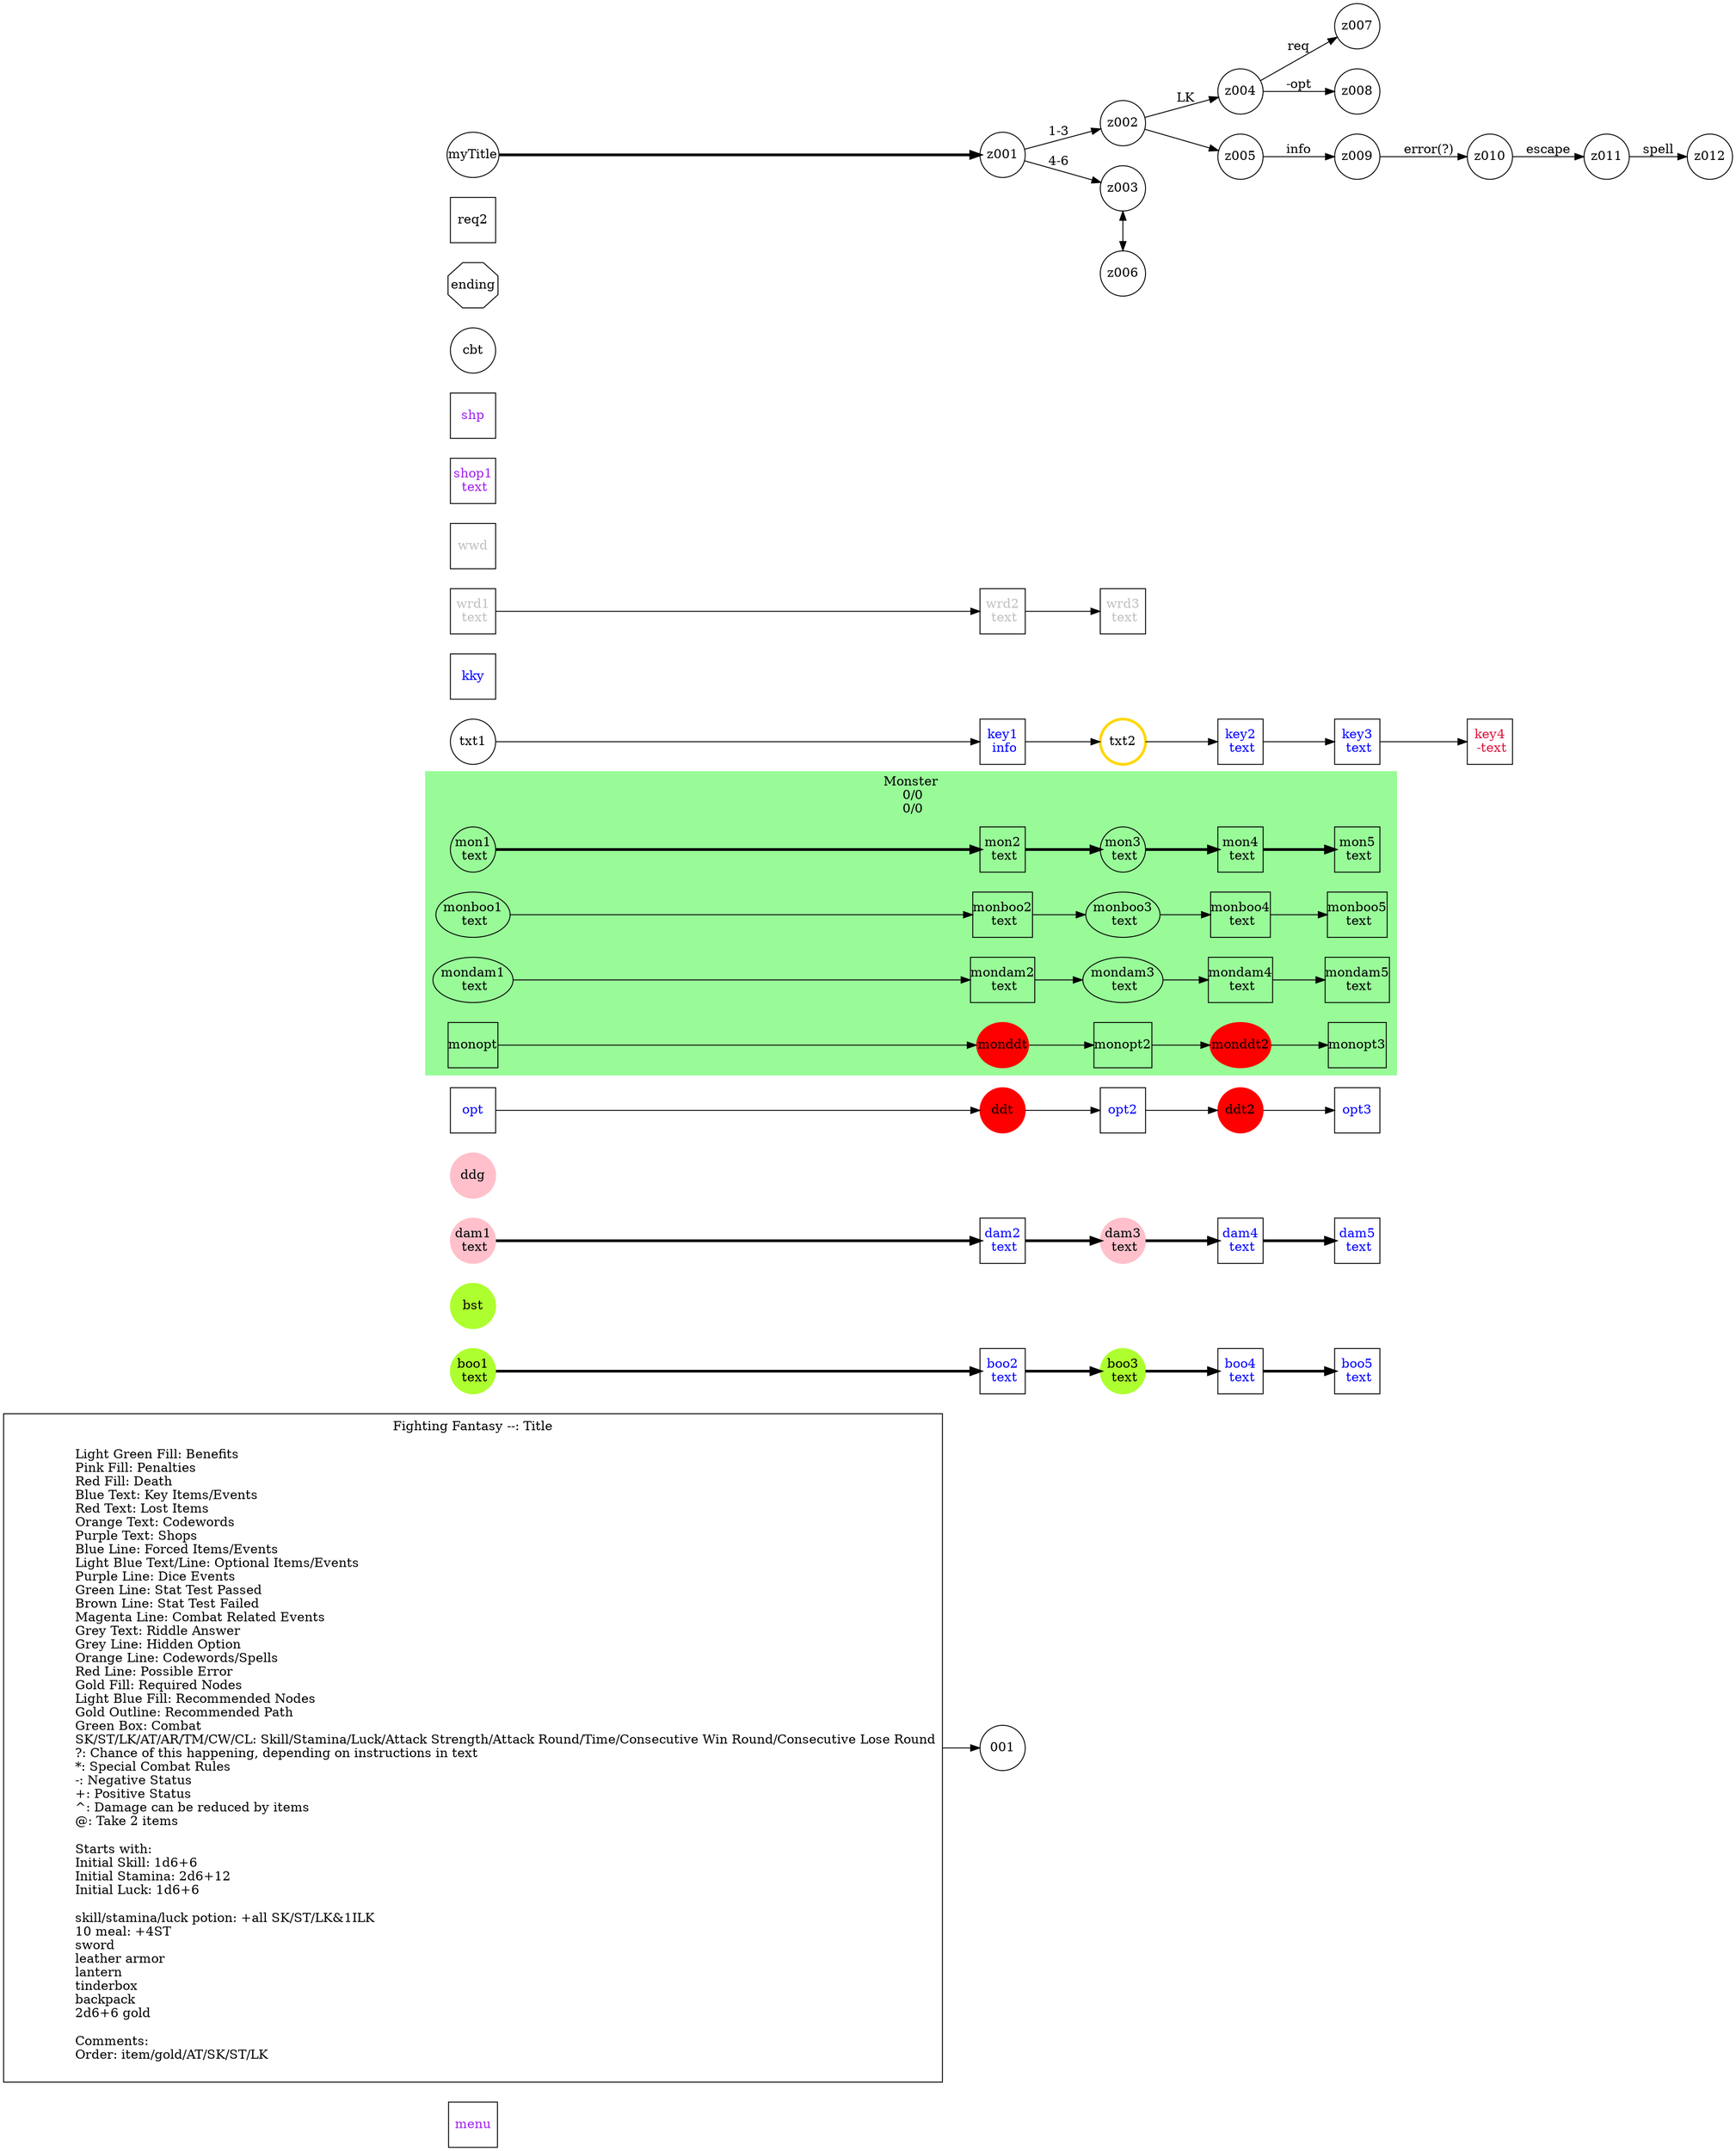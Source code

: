 digraph {
	// graph defaults
	rankdir=LR
	mclimit=50
	nodesep=.3 // changes horizontal separation of nodes
	ranksep=.4 // changes vertical separation of nodes
	node [height=.7
		width=.7
		shape=ellipse
		margin=0]
	edge[weight=5]
	stylesheet="../style.css"
	
	subgraph ShopMenu {
		node [fontcolor = "purple" shape = "rect" margin = 0.1]
		menu
	}

	// a box for a graph label
	// note that you can override the defaults set above
	title [label = "Fighting Fantasy --: Title\n\n \
		Light Green Fill: Benefits\l \
		Pink Fill: Penalties\l \
		Red Fill: Death\l \
		Blue Text: Key Items/Events\l \
		Red Text: Lost Items\l \
		Orange Text: Codewords\l \
		Purple Text: Shops\l \
		Blue Line: Forced Items/Events\l \
		Light Blue Text/Line: Optional Items/Events\l \
		Purple Line: Dice Events\l \
		Green Line: Stat Test Passed\l \
		Brown Line: Stat Test Failed\l \
		Magenta Line: Combat Related Events\l \
		Grey Text: Riddle Answer\l \
		Grey Line: Hidden Option\l \
		Orange Line: Codewords/Spells\l \
		Red Line: Possible Error\l \
		Gold Fill: Required Nodes\l \
		Light Blue Fill: Recommended Nodes\l \
		Gold Outline: Recommended Path\l \
		Green Box: Combat\l \
		SK/ST/LK/AT/AR/TM/CW/CL: Skill/Stamina/Luck/Attack Strength/Attack Round/Time/Consecutive Win Round/Consecutive Lose Round\l \
		?: Chance of this happening, depending on instructions in text\l \
		*: Special Combat Rules\l \
		-: Negative Status\l \
		+: Positive Status\l \
		^: Damage can be reduced by items\l \
		@: Take 2 items\l\l \
		Starts with:\l \
		Initial Skill: 1d6+6\l \
		Initial Stamina: 2d6+12\l \
		Initial Luck: 1d6+6\l\l \
		skill/stamina/luck potion: +all SK/ST/LK&1ILK\l \
		10 meal: +4ST\l \
		sword\l \
		leather armor\l \
		lantern\l \
		tinderbox\l \
		backpack\l \
		2d6+6 gold\l\l \
		Comments:\l \
		Order: item/gold/AT/SK/ST/LK\l \
		"
		shape = "box"
		margin = 0.1]
		
	subgraph Boost {
		node [style = "filled" color = "greenyellow"]
		boo1 [label = "\N\n text"]
		boo3 [label = "\N\n text"]
		bst
	}

	subgraph Damage {
		node [style = "filled" color = "pink"]
		dam1 [label = "\N\n text"]
		dam3 [label = "\N\n text"]
		ddg
	}
	
	subgraph Death {
		node [style = "filled" color = "red"]
		ddt
		ddt2
		monddt
		monddt2
	}

	subgraph Key_Item {
		node [fontcolor = "blue" shape = "rect"]
		key1 [label = "\N\n info" tooltip = "info text"]
		key2 [label = "\N\n text"]
		key3 [label = "\N\n text"]
		key4 [fontcolor = "crimson" label = "\N\n -text"]
		boo2 [class = "bst" label = "\N\n text"]
		boo4 [class = "bst" label = "\N\n text"]
		boo5 [class = "bst" label = "\N\n text"]
		dam2 [class = "ddg" label = "\N\n text"]
		dam4 [class = "ddg" label = "\N\n text"]
		dam5 [class = "ddg" label = "\N\n text"]
		opt
		opt2 [class = "bst"]
		opt3 [class = "bst"]
		kky
	}
	
	subgraph Key_Word {
		node [fontcolor = "grey" shape = "rect"]
		wrd1 [label = "\N\n text"]
		wrd2 [label = "\N\n text"]
		wrd3 [label = "\N\n text"]
		wwd
	}
	
	subgraph Shop {
		node [fontcolor = "purple" shape = "rect"]
		shop1 [label = "\N\n text"]
		shp
	}
	
	subgraph Combat {
		style = "filled" color = "palegreen"
		subgraph cluster_00 {
			label = "Monster\n 0/0\n 0/0"
			mon1 [label = "\N\n text"]
			mon2 [shape = "rect" class = "kky" label = "\N\n text"]
			mon3 [label = "\N\n text"]
			mon4 [shape = "rect" class = "kky" label = "\N\n text"]
			mon5 [shape = "rect" class = "kky" label = "\N\n text"]
			monboo1 [class = "bst" label = "\N\n text"]
			monboo2 [shape = "rect" class = "bst kky" label = "\N\n text"]
			monboo3 [class = "bst" label = "\N\n text"]
			monboo4 [shape = "rect" class = "bst kky" label = "\N\n text"]
			monboo5 [shape = "rect" class = "bst kky" label = "\N\n text"]
			mondam1 [class = "ddg" label = "\N\n text"]
			mondam2 [shape = "rect" class = "ddg kky" label = "\N\n text"]
			mondam3 [class = "ddg" label = "\N\n text"]
			mondam4 [shape = "rect" class = "ddg kky" label = "\N\n text"]
			mondam5 [shape = "rect" class = "ddg kky" label = "\N\n text"]
			monopt [shape = "rect" class = "bst kky"]
			monddt
			monopt2 [shape = "rect" class = "bst kky"]
			monddt2
			monopt3 [shape = "rect" class = "bst kky"]
		}
		cbt
	}

	subgraph Optional {
		node [shape = "rect" class = "opt kky"]
		opt [class = "opt kky"]
		monopt [class = "opt kky"]
		opt2 [class = "opt kky"]
		monopt2 [class = "opt kky"]
		opt3 [class = "opt kky"]
		monopt3 [class = "opt kky"]
	}
	
	subgraph Path {
		node [class = "path" penwidth = 3 color = "gold"]
		txt2
		key2 [class = "path"]
		wrd2 [class = "path"]
		key3
		wrd3
		boo3 [class = "path"]
		boo4 [class = "path bst"]
		boo5
		dam3 [class = "path"]
		dam4 [class = "path ddg"]
		dam5
		monboo3 [class = "path bst"]
		monboo4 [class = "path bst kky"]
		monboo5
		mondam3 [class = "path ddg"]
		mondam4 [class = "path ddg kky"]
		mondam5
		mon3 [class = "path"]
		mon4 [class = "path kky"]
		ddt2 [class = "path"]
		opt3 [class = "path opt kky"]
		monddt2 [class = "path"]
		monopt3 [class = "path opt kky"]
	}
	
	subgraph Required {
		node [shape = "rect" class = "req kky"]
		key3 [class = "req kky"]
		wrd3 [class = "req kky"]
		boo5 [class = "req kky"]
		dam5 [class = "req kky"]
		monboo5 [class = "req kky"]
		mondam5 [class = "req kky"]
		mon5 [class = "req kky"]
		ending [fontcolor = "black" shape = "octagon"]
	}
	
	subgraph Required2 {
		node [shape = "rect" class = "req2 kky"]
		req2 [class = "req2 kky"]
	}
	
	mon1 -> mon2 -> mon3 -> mon4 -> mon5 [penwidth = 3]
	boo1 -> boo2 -> boo3 -> boo4 -> boo5 [penwidth = 3]
	dam1 -> dam2 -> dam3 -> dam4 -> dam5 [penwidth = 3]
	txt1 -> key1 -> txt2 -> key2 -> key3 -> key4
	wrd1 -> wrd2 -> wrd3
	opt -> ddt -> opt2 -> ddt2 -> opt3
	monboo1 -> monboo2 -> monboo3 -> monboo4 -> monboo5
	mondam1 -> mondam2 -> mondam3 -> mondam4 -> mondam5
	monopt -> monddt -> monopt2 -> monddt2 -> monopt3

	myTitle -> z001 [penwidth = 3]
	z001 -> z002 [class = "dice" label = "1-3"]
	z001 -> z003 [class = "dice" label = "4-6"]
	z002 -> z004 [class = "pass" label = "LK"]
	z002 -> z005 [class = "fail"]
	z003 -> z006 [dir = "both"]
	z004 -> z007 [class = "req" label = "req"]
	z004 -> z008 [class = "opt" label = "-opt"]
	z005 -> z009 [class = "info" label = "info"]
	z009 -> z010 [class = "err" label = "error(?)"]
	z010 -> z011 [class = "cbt" label = "escape"]
	z011 -> z012 [class = "skl" label = "spell"]
	{
		rank = same
		z003
		z006
	}

	title -> 001
//	001 -> 
//	002 -> 
//	003 -> 
//	004 -> 
//	005 -> 
//	006 -> 
//	007 -> 
//	008 -> 
//	009 -> 
//	010 -> 
//	011 -> 
//	012 -> 
//	013 -> 
//	014 -> 
//	015 -> 
//	016 -> 
//	017 -> 
//	018 -> 
//	019 -> 
//	020 -> 
//	021 -> 
//	022 -> 
//	023 -> 
//	024 -> 
//	025 -> 
//	026 -> 
//	027 -> 
//	028 -> 
//	029 -> 
//	030 -> 
//	031 -> 
//	032 -> 
//	033 -> 
//	034 -> 
//	035 -> 
//	036 -> 
//	037 -> 
//	038 -> 
//	039 -> 
//	040 -> 
//	041 -> 
//	042 -> 
//	043 -> 
//	044 -> 
//	045 -> 
//	046 -> 
//	047 -> 
//	048 -> 
//	049 -> 
//	050 -> 
//	051 -> 
//	052 -> 
//	053 -> 
//	054 -> 
//	055 -> 
//	056 -> 
//	057 -> 
//	058 -> 
//	059 -> 
//	060 -> 
//	061 -> 
//	062 -> 
//	063 -> 
//	064 -> 
//	065 -> 
//	066 -> 
//	067 -> 
//	068 -> 
//	069 -> 
//	070 -> 
//	071 -> 
//	072 -> 
//	073 -> 
//	074 -> 
//	075 -> 
//	076 -> 
//	077 -> 
//	078 -> 
//	079 -> 
//	080 -> 
//	081 -> 
//	082 -> 
//	083 -> 
//	084 -> 
//	085 -> 
//	086 -> 
//	087 -> 
//	088 -> 
//	089 -> 
//	090 -> 
//	091 -> 
//	092 -> 
//	093 -> 
//	094 -> 
//	095 -> 
//	096 -> 
//	097 -> 
//	098 -> 
//	099 -> 
//	100 -> 
//	101 -> 
//	102 -> 
//	103 -> 
//	104 -> 
//	105 -> 
//	106 -> 
//	107 -> 
//	108 -> 
//	109 -> 
//	110 -> 
//	111 -> 
//	112 -> 
//	113 -> 
//	114 -> 
//	115 -> 
//	116 -> 
//	117 -> 
//	118 -> 
//	119 -> 
//	120 -> 
//	121 -> 
//	122 -> 
//	123 -> 
//	124 -> 
//	125 -> 
//	126 -> 
//	127 -> 
//	128 -> 
//	129 -> 
//	130 -> 
//	131 -> 
//	132 -> 
//	133 -> 
//	134 -> 
//	135 -> 
//	136 -> 
//	137 -> 
//	138 -> 
//	139 -> 
//	140 -> 
//	141 -> 
//	142 -> 
//	143 -> 
//	144 -> 
//	145 -> 
//	146 -> 
//	147 -> 
//	148 -> 
//	149 -> 
//	150 -> 
//	151 -> 
//	152 -> 
//	153 -> 
//	154 -> 
//	155 -> 
//	156 -> 
//	157 -> 
//	158 -> 
//	159 -> 
//	160 -> 
//	161 -> 
//	162 -> 
//	163 -> 
//	164 -> 
//	165 -> 
//	166 -> 
//	167 -> 
//	168 -> 
//	169 -> 
//	170 -> 
//	171 -> 
//	172 -> 
//	173 -> 
//	174 -> 
//	175 -> 
//	176 -> 
//	177 -> 
//	178 -> 
//	179 -> 
//	180 -> 
//	181 -> 
//	182 -> 
//	183 -> 
//	184 -> 
//	185 -> 
//	186 -> 
//	187 -> 
//	188 -> 
//	189 -> 
//	190 -> 
//	191 -> 
//	192 -> 
//	193 -> 
//	194 -> 
//	195 -> 
//	196 -> 
//	197 -> 
//	198 -> 
//	199 -> 
//	200 -> 
//	201 -> 
//	202 -> 
//	203 -> 
//	204 -> 
//	205 -> 
//	206 -> 
//	207 -> 
//	208 -> 
//	209 -> 
//	210 -> 
//	211 -> 
//	212 -> 
//	213 -> 
//	214 -> 
//	215 -> 
//	216 -> 
//	217 -> 
//	218 -> 
//	219 -> 
//	220 -> 
//	221 -> 
//	222 -> 
//	223 -> 
//	224 -> 
//	225 -> 
//	226 -> 
//	227 -> 
//	228 -> 
//	229 -> 
//	230 -> 
//	231 -> 
//	232 -> 
//	233 -> 
//	234 -> 
//	235 -> 
//	236 -> 
//	237 -> 
//	238 -> 
//	239 -> 
//	240 -> 
//	241 -> 
//	242 -> 
//	243 -> 
//	244 -> 
//	245 -> 
//	246 -> 
//	247 -> 
//	248 -> 
//	249 -> 
//	250 -> 
//	251 -> 
//	252 -> 
//	253 -> 
//	254 -> 
//	255 -> 
//	256 -> 
//	257 -> 
//	258 -> 
//	259 -> 
//	260 -> 
//	261 -> 
//	262 -> 
//	263 -> 
//	264 -> 
//	265 -> 
//	266 -> 
//	267 -> 
//	268 -> 
//	269 -> 
//	270 -> 
//	271 -> 
//	272 -> 
//	273 -> 
//	274 -> 
//	275 -> 
//	276 -> 
//	277 -> 
//	278 -> 
//	279 -> 
//	280 -> 
//	281 -> 
//	282 -> 
//	283 -> 
//	284 -> 
//	285 -> 
//	286 -> 
//	287 -> 
//	288 -> 
//	289 -> 
//	290 -> 
//	291 -> 
//	292 -> 
//	293 -> 
//	294 -> 
//	295 -> 
//	296 -> 
//	297 -> 
//	298 -> 
//	299 -> 
//	300 -> 
//	301 -> 
//	302 -> 
//	303 -> 
//	304 -> 
//	305 -> 
//	306 -> 
//	307 -> 
//	308 -> 
//	309 -> 
//	310 -> 
//	311 -> 
//	312 -> 
//	313 -> 
//	314 -> 
//	315 -> 
//	316 -> 
//	317 -> 
//	318 -> 
//	319 -> 
//	320 -> 
//	321 -> 
//	322 -> 
//	323 -> 
//	324 -> 
//	325 -> 
//	326 -> 
//	327 -> 
//	328 -> 
//	329 -> 
//	330 -> 
//	331 -> 
//	332 -> 
//	333 -> 
//	334 -> 
//	335 -> 
//	336 -> 
//	337 -> 
//	338 -> 
//	339 -> 
//	340 -> 
//	341 -> 
//	342 -> 
//	343 -> 
//	344 -> 
//	345 -> 
//	346 -> 
//	347 -> 
//	348 -> 
//	349 -> 
//	350 -> 
//	351 -> 
//	352 -> 
//	353 -> 
//	354 -> 
//	355 -> 
//	356 -> 
//	357 -> 
//	358 -> 
//	359 -> 
//	360 -> 
//	361 -> 
//	362 -> 
//	363 -> 
//	364 -> 
//	365 -> 
//	366 -> 
//	367 -> 
//	368 -> 
//	369 -> 
//	370 -> 
//	371 -> 
//	372 -> 
//	373 -> 
//	374 -> 
//	375 -> 
//	376 -> 
//	377 -> 
//	378 -> 
//	379 -> 
//	380 -> 
//	381 -> 
//	382 -> 
//	383 -> 
//	384 -> 
//	385 -> 
//	386 -> 
//	387 -> 
//	388 -> 
//	389 -> 
//	390 -> 
//	391 -> 
//	392 -> 
//	393 -> 
//	394 -> 
//	395 -> 
//	396 -> 
//	397 -> 
//	398 -> 
//	399 -> 
//	400 -> 
//	401 -> 
//	402 -> 
//	403 -> 
//	404 -> 
//	405 -> 
//	406 -> 
//	407 -> 
//	408 -> 
//	409 -> 
//	410 -> 
//	411 -> 
//	412 -> 
//	413 -> 
//	414 -> 
//	415 -> 
//	416 -> 
//	417 -> 
//	418 -> 
//	419 -> 
//	420 -> 
//	421 -> 
//	422 -> 
//	423 -> 
//	424 -> 
//	425 -> 
//	426 -> 
//	427 -> 
//	428 -> 
//	429 -> 
//	430 -> 
//	431 -> 
//	432 -> 
//	433 -> 
//	434 -> 
//	435 -> 
//	436 -> 
//	437 -> 
//	438 -> 
//	439 -> 
//	440 -> 
//	441 -> 
//	442 -> 
//	443 -> 
//	444 -> 
//	445 -> 
//	446 -> 
//	447 -> 
//	448 -> 
//	449 -> 
//	450 -> 
//	451 -> 
//	452 -> 
//	453 -> 
//	454 -> 
//	455 -> 
//	456 -> 
//	457 -> 
//	458 -> 
//	459 -> 
//	460 -> 
//	461 -> 
//	462 -> 
//	463 -> 
//	464 -> 
//	465 -> 
//	466 -> 
//	467 -> 
//	468 -> 
//	469 -> 
//	470 -> 
//	471 -> 
//	472 -> 
//	473 -> 
//	474 -> 
//	475 -> 
//	476 -> 
//	477 -> 
//	478 -> 
//	479 -> 
//	480 -> 
//	481 -> 
//	482 -> 
//	483 -> 
//	484 -> 
//	485 -> 
//	486 -> 
//	487 -> 
//	488 -> 
//	489 -> 
//	490 -> 
//	491 -> 
//	492 -> 
//	493 -> 
//	494 -> 
//	495 -> 
//	496 -> 
//	497 -> 
//	498 -> 
//	499 -> 
//	500 -> 
//	501 -> 
//	502 -> 
//	503 -> 
//	504 -> 
//	505 -> 
//	506 -> 
//	507 -> 
//	508 -> 
//	509 -> 
//	510 -> 
//	511 -> 
//	512 -> 
//	513 -> 
//	514 -> 
//	515 -> 
//	516 -> 
//	517 -> 
//	518 -> 
//	519 -> 
//	520 -> 
//	521 -> 
//	522 -> 
//	523 -> 
//	524 -> 
//	525 -> 
//	526 -> 
//	527 -> 
//	528 -> 
//	529 -> 
//	530 -> 
//	531 -> 
//	532 -> 
//	533 -> 
//	534 -> 
//	535 -> 
//	536 -> 
//	537 -> 
//	538 -> 
//	539 -> 
//	540 -> 
//	541 -> 
//	542 -> 
//	543 -> 
//	544 -> 
//	545 -> 
//	546 -> 
//	547 -> 
//	548 -> 
//	549 -> 
//	550 -> 
//	551 -> 
//	552 -> 
//	553 -> 
//	554 -> 
//	555 -> 
//	556 -> 
//	557 -> 
//	558 -> 
//	559 -> 
//	560 -> 
//	561 -> 
//	562 -> 
//	563 -> 
//	564 -> 
//	565 -> 
//	566 -> 
//	567 -> 
//	568 -> 
//	569 -> 
//	570 -> 
//	571 -> 
//	572 -> 
//	573 -> 
//	574 -> 
//	575 -> 
//	576 -> 
//	577 -> 
//	578 -> 
//	579 -> 
//	580 -> 
//	581 -> 
//	582 -> 
//	583 -> 
//	584 -> 
//	585 -> 
//	586 -> 
//	587 -> 
//	588 -> 
//	589 -> 
//	590 -> 
//	591 -> 
//	592 -> 
//	593 -> 
//	594 -> 
//	595 -> 
//	596 -> 
//	597 -> 
//	598 -> 
//	599 -> 
//	600 -> 
//	601 -> 
//	602 -> 
//	603 -> 
//	604 -> 
//	605 -> 
//	606 -> 
//	607 -> 
//	608 -> 
//	609 -> 
//	610 -> 
//	611 -> 
//	612 -> 
//	613 -> 
//	614 -> 
//	615 -> 
//	616 -> 
//	617 -> 
//	618 -> 
//	619 -> 
//	620 -> 
//	621 -> 
//	622 -> 
//	623 -> 
//	624 -> 
//	625 -> 
//	626 -> 
//	627 -> 
//	628 -> 
//	629 -> 
//	630 -> 
//	631 -> 
//	632 -> 
//	633 -> 
//	634 -> 
//	635 -> 
//	636 -> 
//	637 -> 
//	638 -> 
//	639 -> 
//	640 -> 
//	641 -> 
//	642 -> 
//	643 -> 
//	644 -> 
//	645 -> 
//	646 -> 
//	647 -> 
//	648 -> 
//	649 -> 
//	650 -> 
//	651 -> 
//	652 -> 
//	653 -> 
//	654 -> 
//	655 -> 
//	656 -> 
//	657 -> 
//	658 -> 
//	659 -> 
//	660 -> 
//	661 -> 
//	662 -> 
//	663 -> 
//	664 -> 
//	665 -> 
//	666 -> 
//	667 -> 
//	668 -> 
//	669 -> 
//	670 -> 
//	671 -> 
//	672 -> 
//	673 -> 
//	674 -> 
//	675 -> 
//	676 -> 
//	677 -> 
//	678 -> 
//	679 -> 
//	680 -> 
//	681 -> 
//	682 -> 
//	683 -> 
//	684 -> 
//	685 -> 
//	686 -> 
//	687 -> 
//	688 -> 
//	689 -> 
//	690 -> 
//	691 -> 
//	692 -> 
//	693 -> 
//	694 -> 
//	695 -> 
//	696 -> 
//	697 -> 
//	698 -> 
//	699 -> 
//	700 -> 
//	701 -> 
//	702 -> 
//	703 -> 
//	704 -> 
//	705 -> 
//	706 -> 
//	707 -> 
//	708 -> 
//	709 -> 
//	710 -> 
//	711 -> 
//	712 -> 
//	713 -> 
//	714 -> 
//	715 -> 
//	716 -> 
//	717 -> 
//	718 -> 
//	719 -> 
//	720 -> 
//	721 -> 
//	722 -> 
//	723 -> 
//	724 -> 
//	725 -> 
//	726 -> 
//	727 -> 
//	728 -> 
//	729 -> 
//	730 -> 
//	731 -> 
//	732 -> 
//	733 -> 
//	734 -> 
//	735 -> 
//	736 -> 
//	737 -> 
//	738 -> 
//	739 -> 
//	740 -> 
//	741 -> 
//	742 -> 
//	743 -> 
//	744 -> 
//	745 -> 
//	746 -> 
//	747 -> 
//	748 -> 
//	749 -> 
//	750 -> 
//	751 -> 
//	752 -> 
//	753 -> 
//	754 -> 
//	755 -> 
//	756 -> 
//	757 -> 
//	758 -> 
//	759 -> 
//	760 -> 
//	761 -> 
//	762 -> 
//	763 -> 
//	764 -> 
//	765 -> 
//	766 -> 
//	767 -> 
//	768 -> 
//	769 -> 
//	770 -> 
//	771 -> 
//	772 -> 
//	773 -> 
//	774 -> 
//	775 -> 
//	776 -> 
//	777 -> 
//	778 -> 
//	779 -> 
//	780 -> 
//	781 -> 
//	782 -> 
//	783 -> 
//	784 -> 
//	785 -> 
//	786 -> 
//	787 -> 
//	788 -> 
//	789 -> 
//	790 -> 
//	791 -> 
//	792 -> 
//	793 -> 
//	794 -> 
//	795 -> 
//	796 -> 
//	797 -> 
//	798 -> 
//	799 -> 
//	800 -> 
//	801 -> 
//	802 -> 
//	803 -> 
//	804 -> 
//	805 -> 
//	806 -> 
//	807 -> 
//	808 -> 
//	809 -> 
//	810 -> 
//	811 -> 
//	812 -> 
//	813 -> 
//	814 -> 
//	815 -> 
//	816 -> 
//	817 -> 
//	818 -> 
//	819 -> 
//	820 -> 
//	821 -> 
//	822 -> 
//	823 -> 
//	824 -> 
//	825 -> 
//	826 -> 
//	827 -> 
//	828 -> 
//	829 -> 
//	830 -> 
//	831 -> 
//	832 -> 
//	833 -> 
//	834 -> 
//	835 -> 
//	836 -> 
//	837 -> 
//	838 -> 
//	839 -> 
//	840 -> 
//	841 -> 
//	842 -> 
//	843 -> 
//	844 -> 
//	845 -> 
//	846 -> 
//	847 -> 
//	848 -> 
//	849 -> 
//	850 -> 
//	851 -> 
//	852 -> 
//	853 -> 
//	854 -> 
//	855 -> 
//	856 -> 
//	857 -> 
//	858 -> 
//	859 -> 
//	860 -> 
//	861 -> 
//	862 -> 
//	863 -> 
//	864 -> 
//	865 -> 
//	866 -> 
//	867 -> 
//	868 -> 
//	869 -> 
//	870 -> 
//	871 -> 
//	872 -> 
//	873 -> 
//	874 -> 
//	875 -> 
//	876 -> 
//	877 -> 
//	878 -> 
//	879 -> 
//	880 -> 
//	881 -> 
//	882 -> 
//	883 -> 
//	884 -> 
//	885 -> 
//	886 -> 
//	887 -> 
//	888 -> 
//	889 -> 
//	890 -> 
//	891 -> 
//	892 -> 
//	893 -> 
//	894 -> 
//	895 -> 
//	896 -> 
//	897 -> 
//	898 -> 
//	899 -> 
//	900 -> 
//	901 -> 
//	902 -> 
//	903 -> 
//	904 -> 
//	905 -> 
//	906 -> 
//	907 -> 
//	908 -> 
//	909 -> 
//	910 -> 
//	911 -> 
//	912 -> 
//	913 -> 
//	914 -> 
//	915 -> 
//	916 -> 
//	917 -> 
//	918 -> 
//	919 -> 
//	920 -> 
//	921 -> 
//	922 -> 
//	923 -> 
//	924 -> 
//	925 -> 
//	926 -> 
//	927 -> 
//	928 -> 
//	929 -> 
//	930 -> 
//	931 -> 
//	932 -> 
//	933 -> 
//	934 -> 
//	935 -> 
//	936 -> 
//	937 -> 
//	938 -> 
//	939 -> 
//	940 -> 
//	941 -> 
//	942 -> 
//	943 -> 
//	944 -> 
//	945 -> 
//	946 -> 
//	947 -> 
//	948 -> 
//	949 -> 
//	950 -> 
//	951 -> 
//	952 -> 
//	953 -> 
//	954 -> 
//	955 -> 
//	956 -> 
//	957 -> 
//	958 -> 
//	959 -> 
//	960 -> 
//	961 -> 
//	962 -> 
//	963 -> 
//	964 -> 
//	965 -> 
//	966 -> 
//	967 -> 
//	968 -> 
//	969 -> 
//	970 -> 
//	971 -> 
//	972 -> 
//	973 -> 
//	974 -> 
//	975 -> 
//	976 -> 
//	977 -> 
//	978 -> 
//	979 -> 
//	980 -> 
//	981 -> 
//	982 -> 
//	983 -> 
//	984 -> 
//	985 -> 
//	986 -> 
//	987 -> 
//	988 -> 
//	989 -> 
//	990 -> 
//	991 -> 
//	992 -> 
//	993 -> 
//	994 -> 
//	995 -> 
//	996 -> 
//	997 -> 
//	998 -> 
//	999 -> 
//	1000 -> 

/*
	001 [fontsize=25]
	002 [fontsize=25]
	003 [fontsize=25]
	004 [fontsize=25]
	005 [fontsize=25]
	006 [fontsize=25]
	007 [fontsize=25]
	008 [fontsize=25]
	009 [fontsize=25]
	010 [fontsize=25]
	011 [fontsize=25]
	012 [fontsize=25]
	013 [fontsize=25]
	014 [fontsize=25]
	015 [fontsize=25]
	016 [fontsize=25]
	017 [fontsize=25]
	018 [fontsize=25]
	019 [fontsize=25]
	020 [fontsize=25]
	021 [fontsize=25]
	022 [fontsize=25]
	023 [fontsize=25]
	024 [fontsize=25]
	025 [fontsize=25]
	026 [fontsize=25]
	027 [fontsize=25]
	028 [fontsize=25]
	029 [fontsize=25]
	030 [fontsize=25]
	031 [fontsize=25]
	032 [fontsize=25]
	033 [fontsize=25]
	034 [fontsize=25]
	035 [fontsize=25]
	036 [fontsize=25]
	037 [fontsize=25]
	038 [fontsize=25]
	039 [fontsize=25]
	040 [fontsize=25]
	041 [fontsize=25]
	042 [fontsize=25]
	043 [fontsize=25]
	044 [fontsize=25]
	045 [fontsize=25]
	046 [fontsize=25]
	047 [fontsize=25]
	048 [fontsize=25]
	049 [fontsize=25]
	050 [fontsize=25]
	051 [fontsize=25]
	052 [fontsize=25]
	053 [fontsize=25]
	054 [fontsize=25]
	055 [fontsize=25]
	056 [fontsize=25]
	057 [fontsize=25]
	058 [fontsize=25]
	059 [fontsize=25]
	060 [fontsize=25]
	061 [fontsize=25]
	062 [fontsize=25]
	063 [fontsize=25]
	064 [fontsize=25]
	065 [fontsize=25]
	066 [fontsize=25]
	067 [fontsize=25]
	068 [fontsize=25]
	069 [fontsize=25]
	070 [fontsize=25]
	071 [fontsize=25]
	072 [fontsize=25]
	073 [fontsize=25]
	074 [fontsize=25]
	075 [fontsize=25]
	076 [fontsize=25]
	077 [fontsize=25]
	078 [fontsize=25]
	079 [fontsize=25]
	080 [fontsize=25]
	081 [fontsize=25]
	082 [fontsize=25]
	083 [fontsize=25]
	084 [fontsize=25]
	085 [fontsize=25]
	086 [fontsize=25]
	087 [fontsize=25]
	088 [fontsize=25]
	089 [fontsize=25]
	090 [fontsize=25]
	091 [fontsize=25]
	092 [fontsize=25]
	093 [fontsize=25]
	094 [fontsize=25]
	095 [fontsize=25]
	096 [fontsize=25]
	097 [fontsize=25]
	098 [fontsize=25]
	099 [fontsize=25]
	100 [fontsize=25]
	101 [fontsize=25]
	102 [fontsize=25]
	103 [fontsize=25]
	104 [fontsize=25]
	105 [fontsize=25]
	106 [fontsize=25]
	107 [fontsize=25]
	108 [fontsize=25]
	109 [fontsize=25]
	110 [fontsize=25]
	111 [fontsize=25]
	112 [fontsize=25]
	113 [fontsize=25]
	114 [fontsize=25]
	115 [fontsize=25]
	116 [fontsize=25]
	117 [fontsize=25]
	118 [fontsize=25]
	119 [fontsize=25]
	120 [fontsize=25]
	121 [fontsize=25]
	122 [fontsize=25]
	123 [fontsize=25]
	124 [fontsize=25]
	125 [fontsize=25]
	126 [fontsize=25]
	127 [fontsize=25]
	128 [fontsize=25]
	129 [fontsize=25]
	130 [fontsize=25]
	131 [fontsize=25]
	132 [fontsize=25]
	133 [fontsize=25]
	134 [fontsize=25]
	135 [fontsize=25]
	136 [fontsize=25]
	137 [fontsize=25]
	138 [fontsize=25]
	139 [fontsize=25]
	140 [fontsize=25]
	141 [fontsize=25]
	142 [fontsize=25]
	143 [fontsize=25]
	144 [fontsize=25]
	145 [fontsize=25]
	146 [fontsize=25]
	147 [fontsize=25]
	148 [fontsize=25]
	149 [fontsize=25]
	150 [fontsize=25]
	151 [fontsize=25]
	152 [fontsize=25]
	153 [fontsize=25]
	154 [fontsize=25]
	155 [fontsize=25]
	156 [fontsize=25]
	157 [fontsize=25]
	158 [fontsize=25]
	159 [fontsize=25]
	160 [fontsize=25]
	161 [fontsize=25]
	162 [fontsize=25]
	163 [fontsize=25]
	164 [fontsize=25]
	165 [fontsize=25]
	166 [fontsize=25]
	167 [fontsize=25]
	168 [fontsize=25]
	169 [fontsize=25]
	170 [fontsize=25]
	171 [fontsize=25]
	172 [fontsize=25]
	173 [fontsize=25]
	174 [fontsize=25]
	175 [fontsize=25]
	176 [fontsize=25]
	177 [fontsize=25]
	178 [fontsize=25]
	179 [fontsize=25]
	180 [fontsize=25]
	181 [fontsize=25]
	182 [fontsize=25]
	183 [fontsize=25]
	184 [fontsize=25]
	185 [fontsize=25]
	186 [fontsize=25]
	187 [fontsize=25]
	188 [fontsize=25]
	189 [fontsize=25]
	190 [fontsize=25]
	191 [fontsize=25]
	192 [fontsize=25]
	193 [fontsize=25]
	194 [fontsize=25]
	195 [fontsize=25]
	196 [fontsize=25]
	197 [fontsize=25]
	198 [fontsize=25]
	199 [fontsize=25]
	200 [fontsize=25]
	201 [fontsize=25]
	202 [fontsize=25]
	203 [fontsize=25]
	204 [fontsize=25]
	205 [fontsize=25]
	206 [fontsize=25]
	207 [fontsize=25]
	208 [fontsize=25]
	209 [fontsize=25]
	210 [fontsize=25]
	211 [fontsize=25]
	212 [fontsize=25]
	213 [fontsize=25]
	214 [fontsize=25]
	215 [fontsize=25]
	216 [fontsize=25]
	217 [fontsize=25]
	218 [fontsize=25]
	219 [fontsize=25]
	220 [fontsize=25]
	221 [fontsize=25]
	222 [fontsize=25]
	223 [fontsize=25]
	224 [fontsize=25]
	225 [fontsize=25]
	226 [fontsize=25]
	227 [fontsize=25]
	228 [fontsize=25]
	229 [fontsize=25]
	230 [fontsize=25]
	231 [fontsize=25]
	232 [fontsize=25]
	233 [fontsize=25]
	234 [fontsize=25]
	235 [fontsize=25]
	236 [fontsize=25]
	237 [fontsize=25]
	238 [fontsize=25]
	239 [fontsize=25]
	240 [fontsize=25]
	241 [fontsize=25]
	242 [fontsize=25]
	243 [fontsize=25]
	244 [fontsize=25]
	245 [fontsize=25]
	246 [fontsize=25]
	247 [fontsize=25]
	248 [fontsize=25]
	249 [fontsize=25]
	250 [fontsize=25]
	251 [fontsize=25]
	252 [fontsize=25]
	253 [fontsize=25]
	254 [fontsize=25]
	255 [fontsize=25]
	256 [fontsize=25]
	257 [fontsize=25]
	258 [fontsize=25]
	259 [fontsize=25]
	260 [fontsize=25]
	261 [fontsize=25]
	262 [fontsize=25]
	263 [fontsize=25]
	264 [fontsize=25]
	265 [fontsize=25]
	266 [fontsize=25]
	267 [fontsize=25]
	268 [fontsize=25]
	269 [fontsize=25]
	270 [fontsize=25]
	271 [fontsize=25]
	272 [fontsize=25]
	273 [fontsize=25]
	274 [fontsize=25]
	275 [fontsize=25]
	276 [fontsize=25]
	277 [fontsize=25]
	278 [fontsize=25]
	279 [fontsize=25]
	280 [fontsize=25]
	281 [fontsize=25]
	282 [fontsize=25]
	283 [fontsize=25]
	284 [fontsize=25]
	285 [fontsize=25]
	286 [fontsize=25]
	287 [fontsize=25]
	288 [fontsize=25]
	289 [fontsize=25]
	290 [fontsize=25]
	291 [fontsize=25]
	292 [fontsize=25]
	293 [fontsize=25]
	294 [fontsize=25]
	295 [fontsize=25]
	296 [fontsize=25]
	297 [fontsize=25]
	298 [fontsize=25]
	299 [fontsize=25]
	300 [fontsize=25]
	301 [fontsize=25]
	302 [fontsize=25]
	303 [fontsize=25]
	304 [fontsize=25]
	305 [fontsize=25]
	306 [fontsize=25]
	307 [fontsize=25]
	308 [fontsize=25]
	309 [fontsize=25]
	310 [fontsize=25]
	311 [fontsize=25]
	312 [fontsize=25]
	313 [fontsize=25]
	314 [fontsize=25]
	315 [fontsize=25]
	316 [fontsize=25]
	317 [fontsize=25]
	318 [fontsize=25]
	319 [fontsize=25]
	320 [fontsize=25]
	321 [fontsize=25]
	322 [fontsize=25]
	323 [fontsize=25]
	324 [fontsize=25]
	325 [fontsize=25]
	326 [fontsize=25]
	327 [fontsize=25]
	328 [fontsize=25]
	329 [fontsize=25]
	330 [fontsize=25]
	331 [fontsize=25]
	332 [fontsize=25]
	333 [fontsize=25]
	334 [fontsize=25]
	335 [fontsize=25]
	336 [fontsize=25]
	337 [fontsize=25]
	338 [fontsize=25]
	339 [fontsize=25]
	340 [fontsize=25]
	341 [fontsize=25]
	342 [fontsize=25]
	343 [fontsize=25]
	344 [fontsize=25]
	345 [fontsize=25]
	346 [fontsize=25]
	347 [fontsize=25]
	348 [fontsize=25]
	349 [fontsize=25]
	350 [fontsize=25]
	351 [fontsize=25]
	352 [fontsize=25]
	353 [fontsize=25]
	354 [fontsize=25]
	355 [fontsize=25]
	356 [fontsize=25]
	357 [fontsize=25]
	358 [fontsize=25]
	359 [fontsize=25]
	360 [fontsize=25]
	361 [fontsize=25]
	362 [fontsize=25]
	363 [fontsize=25]
	364 [fontsize=25]
	365 [fontsize=25]
	366 [fontsize=25]
	367 [fontsize=25]
	368 [fontsize=25]
	369 [fontsize=25]
	370 [fontsize=25]
	371 [fontsize=25]
	372 [fontsize=25]
	373 [fontsize=25]
	374 [fontsize=25]
	375 [fontsize=25]
	376 [fontsize=25]
	377 [fontsize=25]
	378 [fontsize=25]
	379 [fontsize=25]
	380 [fontsize=25]
	381 [fontsize=25]
	382 [fontsize=25]
	383 [fontsize=25]
	384 [fontsize=25]
	385 [fontsize=25]
	386 [fontsize=25]
	387 [fontsize=25]
	388 [fontsize=25]
	389 [fontsize=25]
	390 [fontsize=25]
	391 [fontsize=25]
	392 [fontsize=25]
	393 [fontsize=25]
	394 [fontsize=25]
	395 [fontsize=25]
	396 [fontsize=25]
	397 [fontsize=25]
	398 [fontsize=25]
	399 [fontsize=25]
	400 [fontsize=25]
	401 [fontsize=25]
	402 [fontsize=25]
	403 [fontsize=25]
	404 [fontsize=25]
	405 [fontsize=25]
	406 [fontsize=25]
	407 [fontsize=25]
	408 [fontsize=25]
	409 [fontsize=25]
	410 [fontsize=25]
	411 [fontsize=25]
	412 [fontsize=25]
	413 [fontsize=25]
	414 [fontsize=25]
	415 [fontsize=25]
	416 [fontsize=25]
	417 [fontsize=25]
	418 [fontsize=25]
	419 [fontsize=25]
	420 [fontsize=25]
	421 [fontsize=25]
	422 [fontsize=25]
	423 [fontsize=25]
	424 [fontsize=25]
	425 [fontsize=25]
	426 [fontsize=25]
	427 [fontsize=25]
	428 [fontsize=25]
	429 [fontsize=25]
	430 [fontsize=25]
	431 [fontsize=25]
	432 [fontsize=25]
	433 [fontsize=25]
	434 [fontsize=25]
	435 [fontsize=25]
	436 [fontsize=25]
	437 [fontsize=25]
	438 [fontsize=25]
	439 [fontsize=25]
	440 [fontsize=25]
	441 [fontsize=25]
	442 [fontsize=25]
	443 [fontsize=25]
	444 [fontsize=25]
	445 [fontsize=25]
	446 [fontsize=25]
	447 [fontsize=25]
	448 [fontsize=25]
	449 [fontsize=25]
	450 [fontsize=25]
	451 [fontsize=25]
	452 [fontsize=25]
	453 [fontsize=25]
	454 [fontsize=25]
	455 [fontsize=25]
	456 [fontsize=25]
	457 [fontsize=25]
	458 [fontsize=25]
	459 [fontsize=25]
	460 [fontsize=25]
	461 [fontsize=25]
	462 [fontsize=25]
	463 [fontsize=25]
	464 [fontsize=25]
	465 [fontsize=25]
	466 [fontsize=25]
	467 [fontsize=25]
	468 [fontsize=25]
	469 [fontsize=25]
	470 [fontsize=25]
	471 [fontsize=25]
	472 [fontsize=25]
	473 [fontsize=25]
	474 [fontsize=25]
	475 [fontsize=25]
	476 [fontsize=25]
	477 [fontsize=25]
	478 [fontsize=25]
	479 [fontsize=25]
	480 [fontsize=25]
	481 [fontsize=25]
	482 [fontsize=25]
	483 [fontsize=25]
	484 [fontsize=25]
	485 [fontsize=25]
	486 [fontsize=25]
	487 [fontsize=25]
	488 [fontsize=25]
	489 [fontsize=25]
	490 [fontsize=25]
	491 [fontsize=25]
	492 [fontsize=25]
	493 [fontsize=25]
	494 [fontsize=25]
	495 [fontsize=25]
	496 [fontsize=25]
	497 [fontsize=25]
	498 [fontsize=25]
	499 [fontsize=25]
	500 [fontsize=25]
	501 [fontsize=25]
	502 [fontsize=25]
	503 [fontsize=25]
	504 [fontsize=25]
	505 [fontsize=25]
	506 [fontsize=25]
	507 [fontsize=25]
	508 [fontsize=25]
	509 [fontsize=25]
	510 [fontsize=25]
	511 [fontsize=25]
	512 [fontsize=25]
	513 [fontsize=25]
	514 [fontsize=25]
	515 [fontsize=25]
	516 [fontsize=25]
	517 [fontsize=25]
	518 [fontsize=25]
	519 [fontsize=25]
	520 [fontsize=25]
	521 [fontsize=25]
	522 [fontsize=25]
	523 [fontsize=25]
	524 [fontsize=25]
	525 [fontsize=25]
	526 [fontsize=25]
	527 [fontsize=25]
	528 [fontsize=25]
	529 [fontsize=25]
	530 [fontsize=25]
	531 [fontsize=25]
	532 [fontsize=25]
	533 [fontsize=25]
	534 [fontsize=25]
	535 [fontsize=25]
	536 [fontsize=25]
	537 [fontsize=25]
	538 [fontsize=25]
	539 [fontsize=25]
	540 [fontsize=25]
	541 [fontsize=25]
	542 [fontsize=25]
	543 [fontsize=25]
	544 [fontsize=25]
	545 [fontsize=25]
	546 [fontsize=25]
	547 [fontsize=25]
	548 [fontsize=25]
	549 [fontsize=25]
	550 [fontsize=25]
	551 [fontsize=25]
	552 [fontsize=25]
	553 [fontsize=25]
	554 [fontsize=25]
	555 [fontsize=25]
	556 [fontsize=25]
	557 [fontsize=25]
	558 [fontsize=25]
	559 [fontsize=25]
	560 [fontsize=25]
	561 [fontsize=25]
	562 [fontsize=25]
	563 [fontsize=25]
	564 [fontsize=25]
	565 [fontsize=25]
	566 [fontsize=25]
	567 [fontsize=25]
	568 [fontsize=25]
	569 [fontsize=25]
	570 [fontsize=25]
	571 [fontsize=25]
	572 [fontsize=25]
	573 [fontsize=25]
	574 [fontsize=25]
	575 [fontsize=25]
	576 [fontsize=25]
	577 [fontsize=25]
	578 [fontsize=25]
	579 [fontsize=25]
	580 [fontsize=25]
	581 [fontsize=25]
	582 [fontsize=25]
	583 [fontsize=25]
	584 [fontsize=25]
	585 [fontsize=25]
	586 [fontsize=25]
	587 [fontsize=25]
	588 [fontsize=25]
	589 [fontsize=25]
	590 [fontsize=25]
	591 [fontsize=25]
	592 [fontsize=25]
	593 [fontsize=25]
	594 [fontsize=25]
	595 [fontsize=25]
	596 [fontsize=25]
	597 [fontsize=25]
	598 [fontsize=25]
	599 [fontsize=25]
	600 [fontsize=25]
	601 [fontsize=25]
	602 [fontsize=25]
	603 [fontsize=25]
	604 [fontsize=25]
	605 [fontsize=25]
	606 [fontsize=25]
	607 [fontsize=25]
	608 [fontsize=25]
	609 [fontsize=25]
	610 [fontsize=25]
	611 [fontsize=25]
	612 [fontsize=25]
	613 [fontsize=25]
	614 [fontsize=25]
	615 [fontsize=25]
	616 [fontsize=25]
	617 [fontsize=25]
	618 [fontsize=25]
	619 [fontsize=25]
	620 [fontsize=25]
	621 [fontsize=25]
	622 [fontsize=25]
	623 [fontsize=25]
	624 [fontsize=25]
	625 [fontsize=25]
	626 [fontsize=25]
	627 [fontsize=25]
	628 [fontsize=25]
	629 [fontsize=25]
	630 [fontsize=25]
	631 [fontsize=25]
	632 [fontsize=25]
	633 [fontsize=25]
	634 [fontsize=25]
	635 [fontsize=25]
	636 [fontsize=25]
	637 [fontsize=25]
	638 [fontsize=25]
	639 [fontsize=25]
	640 [fontsize=25]
	641 [fontsize=25]
	642 [fontsize=25]
	643 [fontsize=25]
	644 [fontsize=25]
	645 [fontsize=25]
	646 [fontsize=25]
	647 [fontsize=25]
	648 [fontsize=25]
	649 [fontsize=25]
	650 [fontsize=25]
	651 [fontsize=25]
	652 [fontsize=25]
	653 [fontsize=25]
	654 [fontsize=25]
	655 [fontsize=25]
	656 [fontsize=25]
	657 [fontsize=25]
	658 [fontsize=25]
	659 [fontsize=25]
	660 [fontsize=25]
	661 [fontsize=25]
	662 [fontsize=25]
	663 [fontsize=25]
	664 [fontsize=25]
	665 [fontsize=25]
	666 [fontsize=25]
	667 [fontsize=25]
	668 [fontsize=25]
	669 [fontsize=25]
	670 [fontsize=25]
	671 [fontsize=25]
	672 [fontsize=25]
	673 [fontsize=25]
	674 [fontsize=25]
	675 [fontsize=25]
	676 [fontsize=25]
	677 [fontsize=25]
	678 [fontsize=25]
	679 [fontsize=25]
	680 [fontsize=25]
	681 [fontsize=25]
	682 [fontsize=25]
	683 [fontsize=25]
	684 [fontsize=25]
	685 [fontsize=25]
	686 [fontsize=25]
	687 [fontsize=25]
	688 [fontsize=25]
	689 [fontsize=25]
	690 [fontsize=25]
	691 [fontsize=25]
	692 [fontsize=25]
	693 [fontsize=25]
	694 [fontsize=25]
	695 [fontsize=25]
	696 [fontsize=25]
	697 [fontsize=25]
	698 [fontsize=25]
	699 [fontsize=25]
	700 [fontsize=25]
	701 [fontsize=25]
	702 [fontsize=25]
	703 [fontsize=25]
	704 [fontsize=25]
	705 [fontsize=25]
	706 [fontsize=25]
	707 [fontsize=25]
	708 [fontsize=25]
	709 [fontsize=25]
	710 [fontsize=25]
	711 [fontsize=25]
	712 [fontsize=25]
	713 [fontsize=25]
	714 [fontsize=25]
	715 [fontsize=25]
	716 [fontsize=25]
	717 [fontsize=25]
	718 [fontsize=25]
	719 [fontsize=25]
	720 [fontsize=25]
	721 [fontsize=25]
	722 [fontsize=25]
	723 [fontsize=25]
	724 [fontsize=25]
	725 [fontsize=25]
	726 [fontsize=25]
	727 [fontsize=25]
	728 [fontsize=25]
	729 [fontsize=25]
	730 [fontsize=25]
	731 [fontsize=25]
	732 [fontsize=25]
	733 [fontsize=25]
	734 [fontsize=25]
	735 [fontsize=25]
	736 [fontsize=25]
	737 [fontsize=25]
	738 [fontsize=25]
	739 [fontsize=25]
	740 [fontsize=25]
	741 [fontsize=25]
	742 [fontsize=25]
	743 [fontsize=25]
	744 [fontsize=25]
	745 [fontsize=25]
	746 [fontsize=25]
	747 [fontsize=25]
	748 [fontsize=25]
	749 [fontsize=25]
	750 [fontsize=25]
	751 [fontsize=25]
	752 [fontsize=25]
	753 [fontsize=25]
	754 [fontsize=25]
	755 [fontsize=25]
	756 [fontsize=25]
	757 [fontsize=25]
	758 [fontsize=25]
	759 [fontsize=25]
	760 [fontsize=25]
	761 [fontsize=25]
	762 [fontsize=25]
	763 [fontsize=25]
	764 [fontsize=25]
	765 [fontsize=25]
	766 [fontsize=25]
	767 [fontsize=25]
	768 [fontsize=25]
	769 [fontsize=25]
	770 [fontsize=25]
	771 [fontsize=25]
	772 [fontsize=25]
	773 [fontsize=25]
	774 [fontsize=25]
	775 [fontsize=25]
	776 [fontsize=25]
	777 [fontsize=25]
	778 [fontsize=25]
	779 [fontsize=25]
	780 [fontsize=25]
	781 [fontsize=25]
	782 [fontsize=25]
	783 [fontsize=25]
	784 [fontsize=25]
	785 [fontsize=25]
	786 [fontsize=25]
	787 [fontsize=25]
	788 [fontsize=25]
	789 [fontsize=25]
	790 [fontsize=25]
	791 [fontsize=25]
	792 [fontsize=25]
	793 [fontsize=25]
	794 [fontsize=25]
	795 [fontsize=25]
	796 [fontsize=25]
	797 [fontsize=25]
	798 [fontsize=25]
	799 [fontsize=25]
	800 [fontsize=25]
	801 [fontsize=25]
	802 [fontsize=25]
	803 [fontsize=25]
	804 [fontsize=25]
	805 [fontsize=25]
	806 [fontsize=25]
	807 [fontsize=25]
	808 [fontsize=25]
	809 [fontsize=25]
	810 [fontsize=25]
	811 [fontsize=25]
	812 [fontsize=25]
	813 [fontsize=25]
	814 [fontsize=25]
	815 [fontsize=25]
	816 [fontsize=25]
	817 [fontsize=25]
	818 [fontsize=25]
	819 [fontsize=25]
	820 [fontsize=25]
	821 [fontsize=25]
	822 [fontsize=25]
	823 [fontsize=25]
	824 [fontsize=25]
	825 [fontsize=25]
	826 [fontsize=25]
	827 [fontsize=25]
	828 [fontsize=25]
	829 [fontsize=25]
	830 [fontsize=25]
	831 [fontsize=25]
	832 [fontsize=25]
	833 [fontsize=25]
	834 [fontsize=25]
	835 [fontsize=25]
	836 [fontsize=25]
	837 [fontsize=25]
	838 [fontsize=25]
	839 [fontsize=25]
	840 [fontsize=25]
	841 [fontsize=25]
	842 [fontsize=25]
	843 [fontsize=25]
	844 [fontsize=25]
	845 [fontsize=25]
	846 [fontsize=25]
	847 [fontsize=25]
	848 [fontsize=25]
	849 [fontsize=25]
	850 [fontsize=25]
	851 [fontsize=25]
	852 [fontsize=25]
	853 [fontsize=25]
	854 [fontsize=25]
	855 [fontsize=25]
	856 [fontsize=25]
	857 [fontsize=25]
	858 [fontsize=25]
	859 [fontsize=25]
	860 [fontsize=25]
	861 [fontsize=25]
	862 [fontsize=25]
	863 [fontsize=25]
	864 [fontsize=25]
	865 [fontsize=25]
	866 [fontsize=25]
	867 [fontsize=25]
	868 [fontsize=25]
	869 [fontsize=25]
	870 [fontsize=25]
	871 [fontsize=25]
	872 [fontsize=25]
	873 [fontsize=25]
	874 [fontsize=25]
	875 [fontsize=25]
	876 [fontsize=25]
	877 [fontsize=25]
	878 [fontsize=25]
	879 [fontsize=25]
	880 [fontsize=25]
	881 [fontsize=25]
	882 [fontsize=25]
	883 [fontsize=25]
	884 [fontsize=25]
	885 [fontsize=25]
	886 [fontsize=25]
	887 [fontsize=25]
	888 [fontsize=25]
	889 [fontsize=25]
	890 [fontsize=25]
	891 [fontsize=25]
	892 [fontsize=25]
	893 [fontsize=25]
	894 [fontsize=25]
	895 [fontsize=25]
	896 [fontsize=25]
	897 [fontsize=25]
	898 [fontsize=25]
	899 [fontsize=25]
	900 [fontsize=25]
	901 [fontsize=25]
	902 [fontsize=25]
	903 [fontsize=25]
	904 [fontsize=25]
	905 [fontsize=25]
	906 [fontsize=25]
	907 [fontsize=25]
	908 [fontsize=25]
	909 [fontsize=25]
	910 [fontsize=25]
	911 [fontsize=25]
	912 [fontsize=25]
	913 [fontsize=25]
	914 [fontsize=25]
	915 [fontsize=25]
	916 [fontsize=25]
	917 [fontsize=25]
	918 [fontsize=25]
	919 [fontsize=25]
	920 [fontsize=25]
	921 [fontsize=25]
	922 [fontsize=25]
	923 [fontsize=25]
	924 [fontsize=25]
	925 [fontsize=25]
	926 [fontsize=25]
	927 [fontsize=25]
	928 [fontsize=25]
	929 [fontsize=25]
	930 [fontsize=25]
	931 [fontsize=25]
	932 [fontsize=25]
	933 [fontsize=25]
	934 [fontsize=25]
	935 [fontsize=25]
	936 [fontsize=25]
	937 [fontsize=25]
	938 [fontsize=25]
	939 [fontsize=25]
	940 [fontsize=25]
	941 [fontsize=25]
	942 [fontsize=25]
	943 [fontsize=25]
	944 [fontsize=25]
	945 [fontsize=25]
	946 [fontsize=25]
	947 [fontsize=25]
	948 [fontsize=25]
	949 [fontsize=25]
	950 [fontsize=25]
	951 [fontsize=25]
	952 [fontsize=25]
	953 [fontsize=25]
	954 [fontsize=25]
	955 [fontsize=25]
	956 [fontsize=25]
	957 [fontsize=25]
	958 [fontsize=25]
	959 [fontsize=25]
	960 [fontsize=25]
	961 [fontsize=25]
	962 [fontsize=25]
	963 [fontsize=25]
	964 [fontsize=25]
	965 [fontsize=25]
	966 [fontsize=25]
	967 [fontsize=25]
	968 [fontsize=25]
	969 [fontsize=25]
	970 [fontsize=25]
	971 [fontsize=25]
	972 [fontsize=25]
	973 [fontsize=25]
	974 [fontsize=25]
	975 [fontsize=25]
	976 [fontsize=25]
	977 [fontsize=25]
	978 [fontsize=25]
	979 [fontsize=25]
	980 [fontsize=25]
	981 [fontsize=25]
	982 [fontsize=25]
	983 [fontsize=25]
	984 [fontsize=25]
	985 [fontsize=25]
	986 [fontsize=25]
	987 [fontsize=25]
	988 [fontsize=25]
	989 [fontsize=25]
	990 [fontsize=25]
	991 [fontsize=25]
	992 [fontsize=25]
	993 [fontsize=25]
	994 [fontsize=25]
	995 [fontsize=25]
	996 [fontsize=25]
	997 [fontsize=25]
	998 [fontsize=25]
	999 [fontsize=25]
	1000 [fontsize=25]
*/
}
